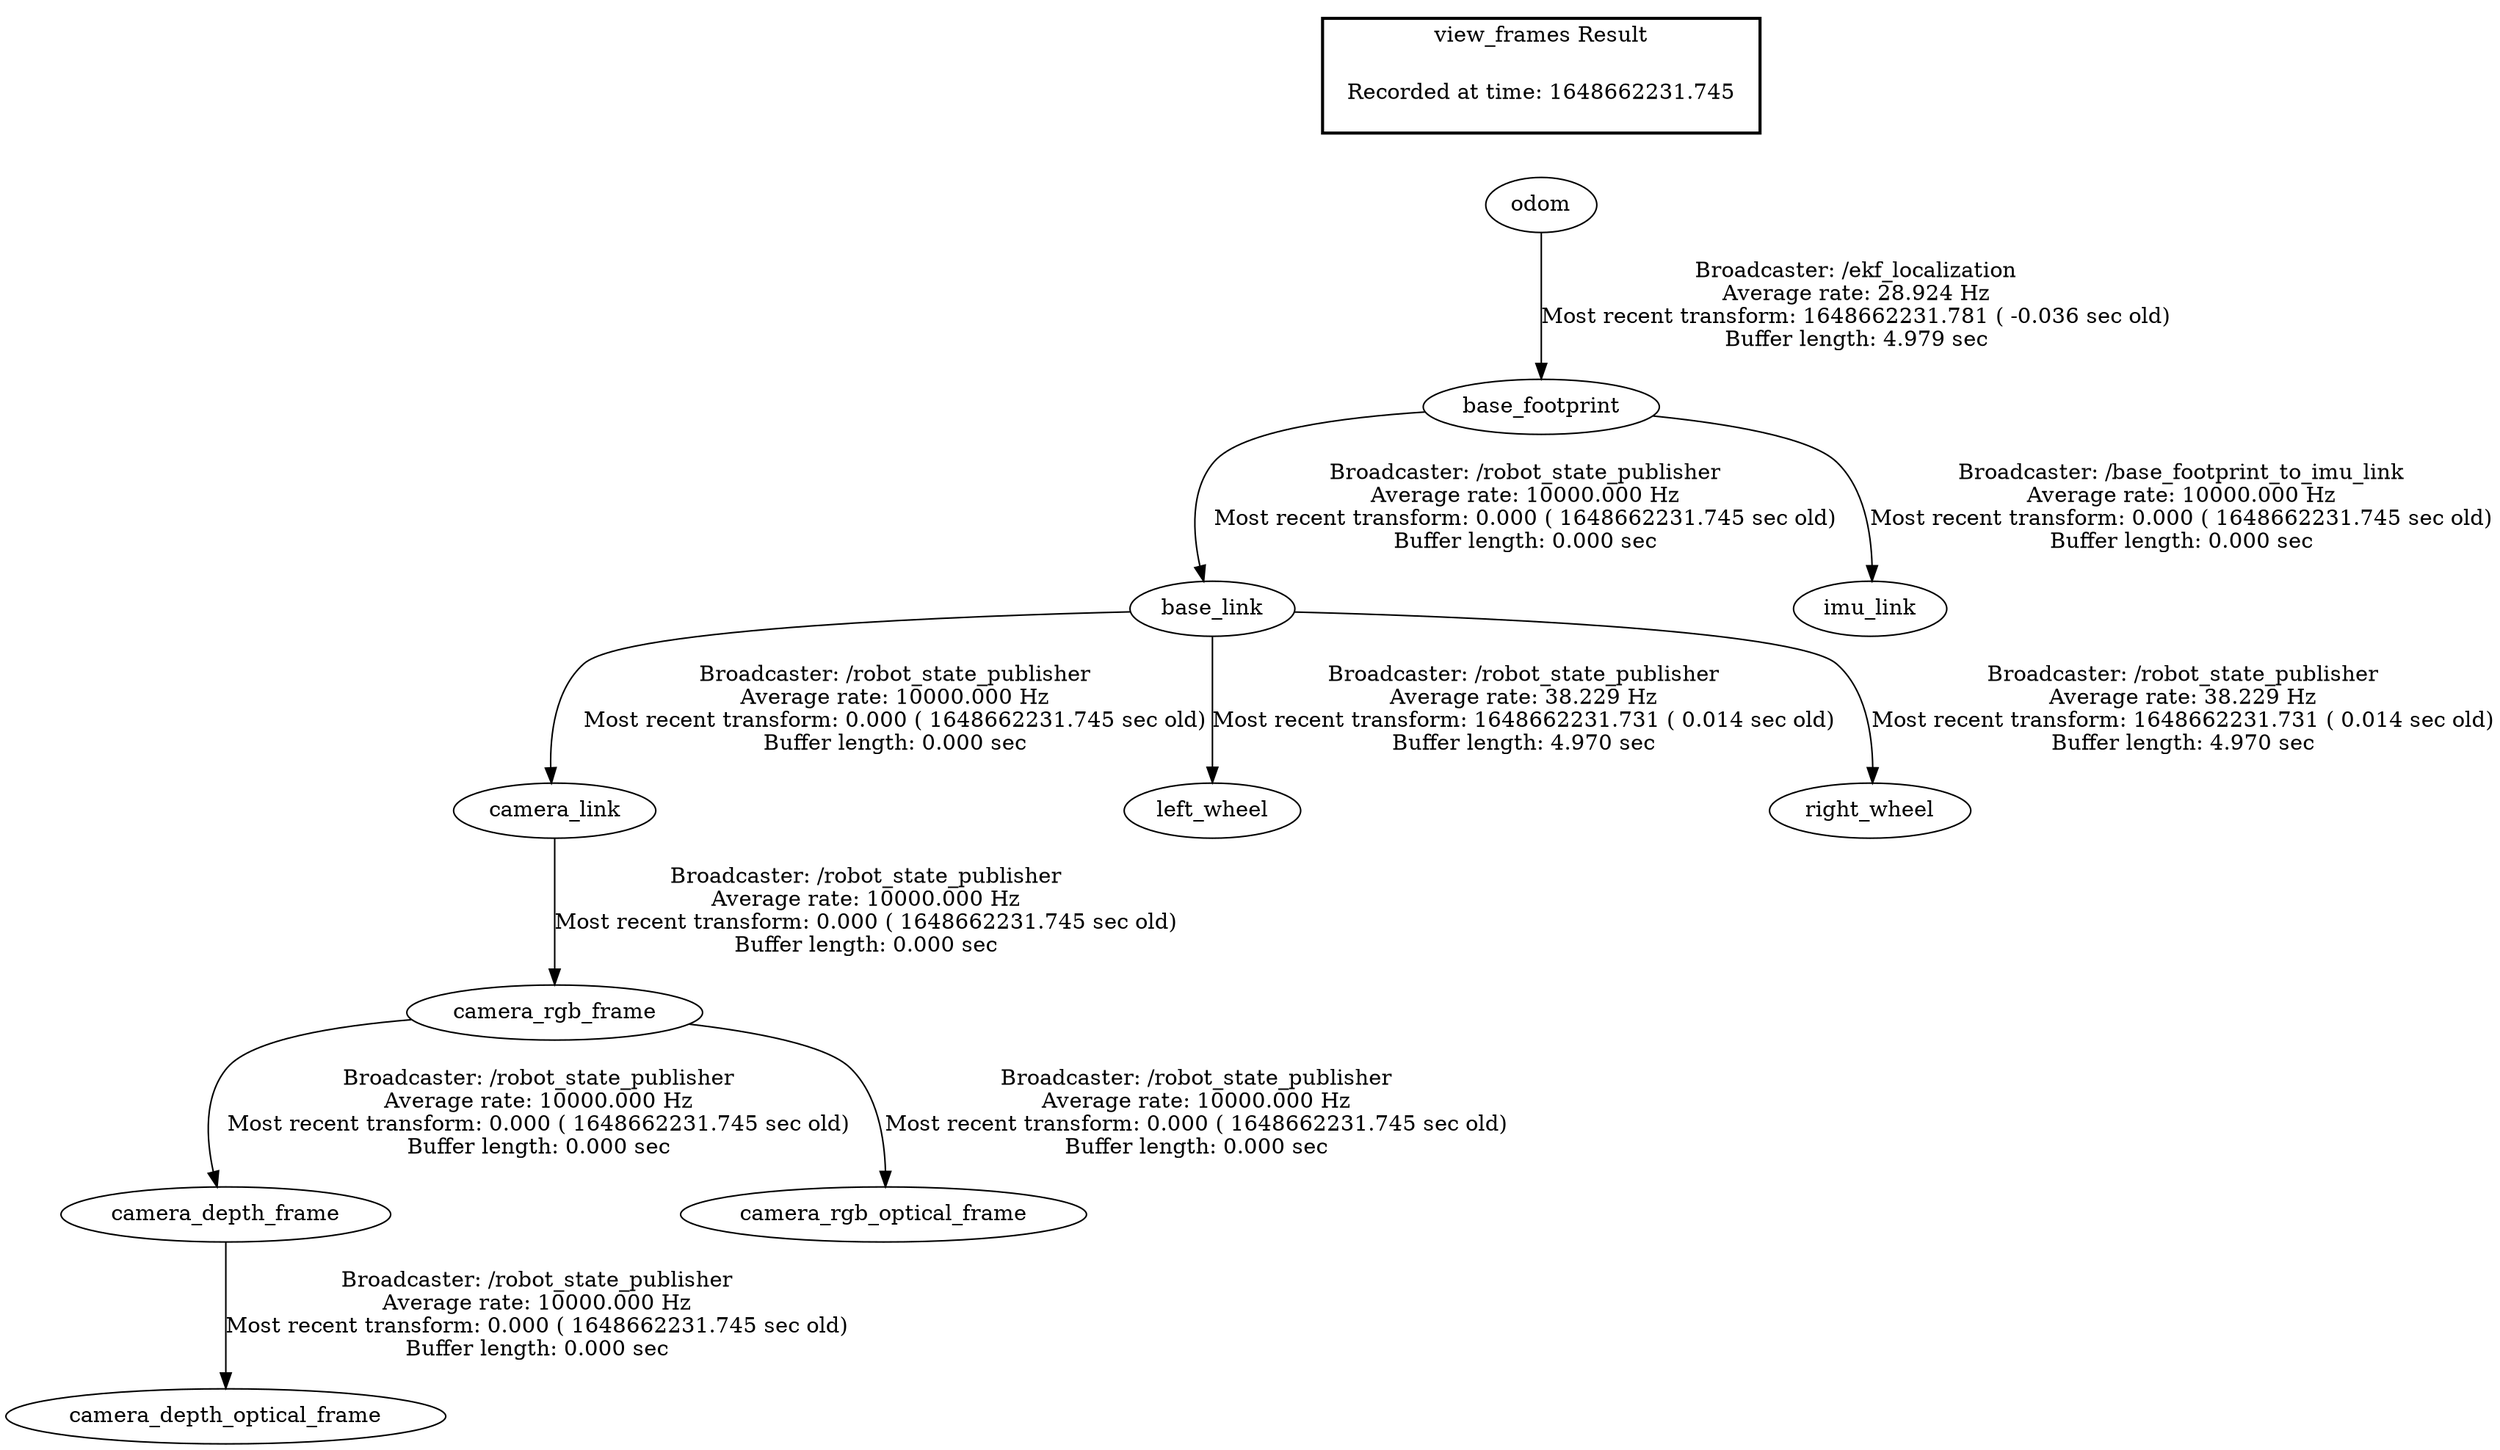 digraph G {
"base_footprint" -> "base_link"[label="Broadcaster: /robot_state_publisher\nAverage rate: 10000.000 Hz\nMost recent transform: 0.000 ( 1648662231.745 sec old)\nBuffer length: 0.000 sec\n"];
"odom" -> "base_footprint"[label="Broadcaster: /ekf_localization\nAverage rate: 28.924 Hz\nMost recent transform: 1648662231.781 ( -0.036 sec old)\nBuffer length: 4.979 sec\n"];
"camera_rgb_frame" -> "camera_depth_frame"[label="Broadcaster: /robot_state_publisher\nAverage rate: 10000.000 Hz\nMost recent transform: 0.000 ( 1648662231.745 sec old)\nBuffer length: 0.000 sec\n"];
"camera_link" -> "camera_rgb_frame"[label="Broadcaster: /robot_state_publisher\nAverage rate: 10000.000 Hz\nMost recent transform: 0.000 ( 1648662231.745 sec old)\nBuffer length: 0.000 sec\n"];
"camera_depth_frame" -> "camera_depth_optical_frame"[label="Broadcaster: /robot_state_publisher\nAverage rate: 10000.000 Hz\nMost recent transform: 0.000 ( 1648662231.745 sec old)\nBuffer length: 0.000 sec\n"];
"base_link" -> "camera_link"[label="Broadcaster: /robot_state_publisher\nAverage rate: 10000.000 Hz\nMost recent transform: 0.000 ( 1648662231.745 sec old)\nBuffer length: 0.000 sec\n"];
"camera_rgb_frame" -> "camera_rgb_optical_frame"[label="Broadcaster: /robot_state_publisher\nAverage rate: 10000.000 Hz\nMost recent transform: 0.000 ( 1648662231.745 sec old)\nBuffer length: 0.000 sec\n"];
"base_footprint" -> "imu_link"[label="Broadcaster: /base_footprint_to_imu_link\nAverage rate: 10000.000 Hz\nMost recent transform: 0.000 ( 1648662231.745 sec old)\nBuffer length: 0.000 sec\n"];
"base_link" -> "left_wheel"[label="Broadcaster: /robot_state_publisher\nAverage rate: 38.229 Hz\nMost recent transform: 1648662231.731 ( 0.014 sec old)\nBuffer length: 4.970 sec\n"];
"base_link" -> "right_wheel"[label="Broadcaster: /robot_state_publisher\nAverage rate: 38.229 Hz\nMost recent transform: 1648662231.731 ( 0.014 sec old)\nBuffer length: 4.970 sec\n"];
edge [style=invis];
 subgraph cluster_legend { style=bold; color=black; label ="view_frames Result";
"Recorded at time: 1648662231.745"[ shape=plaintext ] ;
 }->"odom";
}